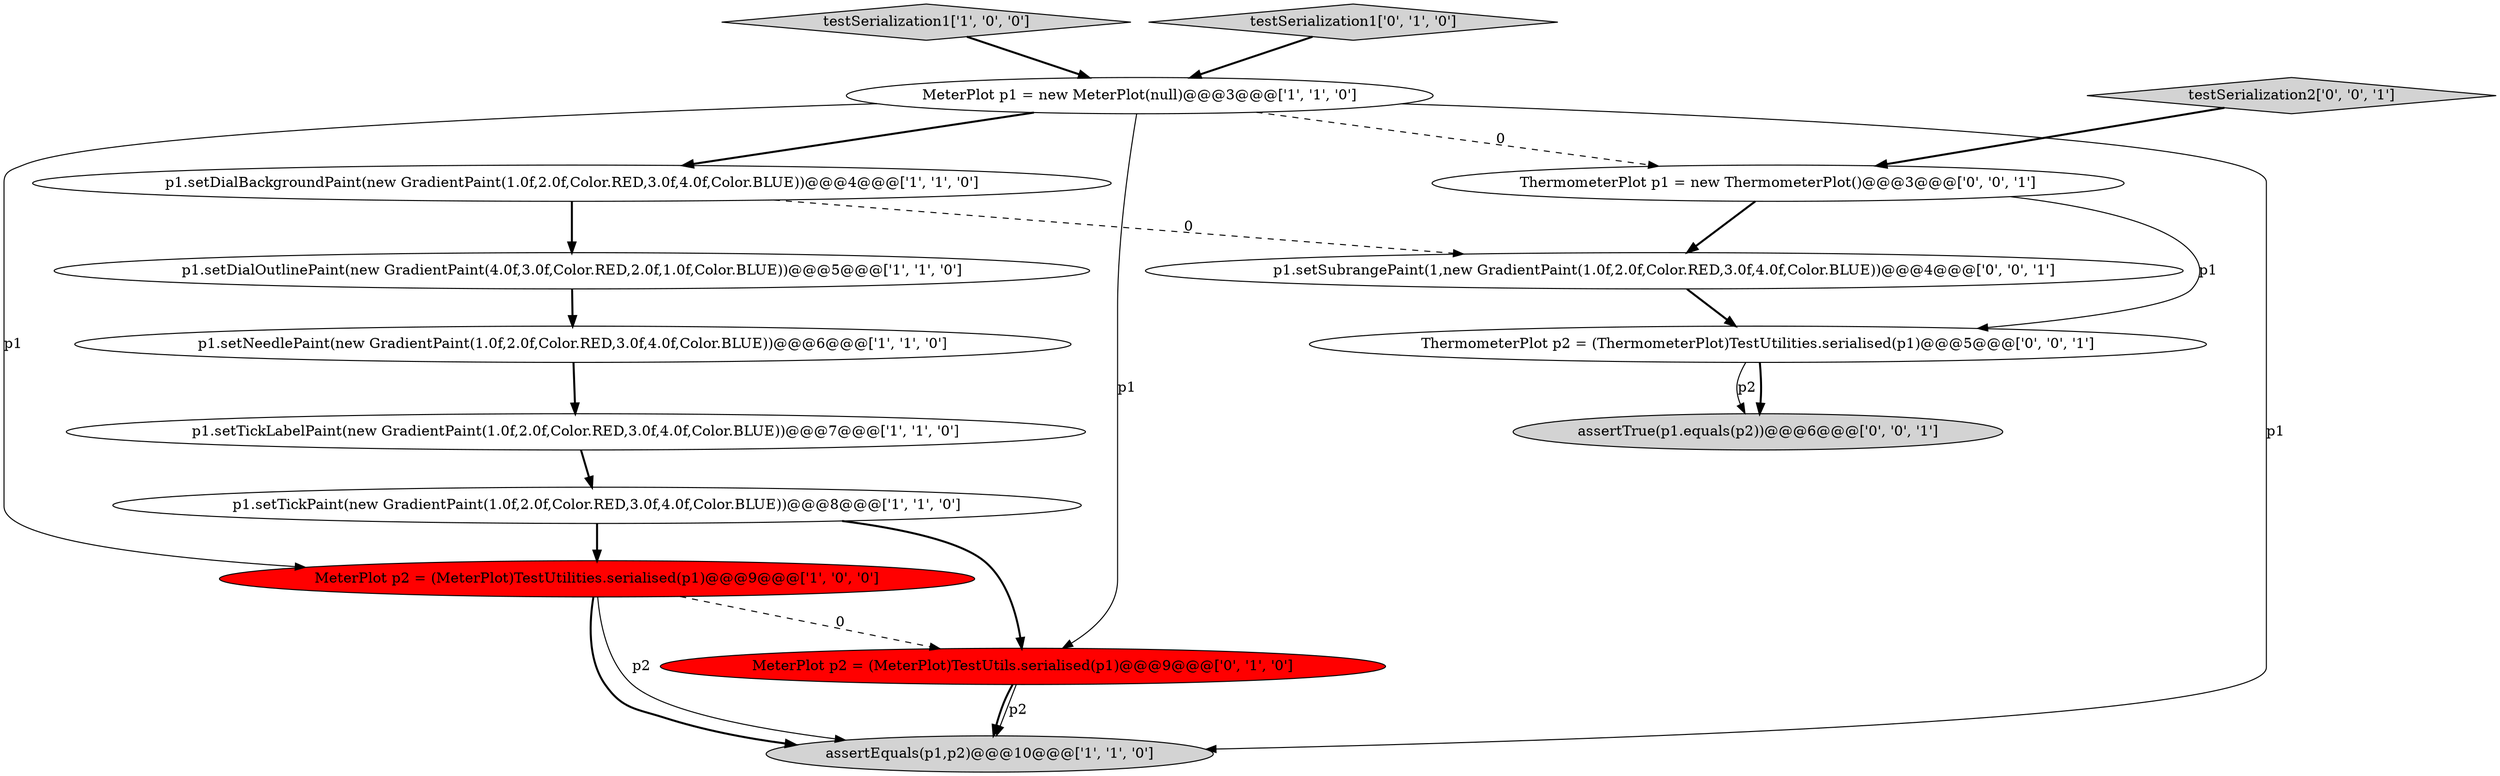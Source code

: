 digraph {
0 [style = filled, label = "MeterPlot p1 = new MeterPlot(null)@@@3@@@['1', '1', '0']", fillcolor = white, shape = ellipse image = "AAA0AAABBB1BBB"];
5 [style = filled, label = "MeterPlot p2 = (MeterPlot)TestUtilities.serialised(p1)@@@9@@@['1', '0', '0']", fillcolor = red, shape = ellipse image = "AAA1AAABBB1BBB"];
14 [style = filled, label = "assertTrue(p1.equals(p2))@@@6@@@['0', '0', '1']", fillcolor = lightgray, shape = ellipse image = "AAA0AAABBB3BBB"];
15 [style = filled, label = "testSerialization2['0', '0', '1']", fillcolor = lightgray, shape = diamond image = "AAA0AAABBB3BBB"];
8 [style = filled, label = "testSerialization1['1', '0', '0']", fillcolor = lightgray, shape = diamond image = "AAA0AAABBB1BBB"];
1 [style = filled, label = "p1.setTickLabelPaint(new GradientPaint(1.0f,2.0f,Color.RED,3.0f,4.0f,Color.BLUE))@@@7@@@['1', '1', '0']", fillcolor = white, shape = ellipse image = "AAA0AAABBB1BBB"];
2 [style = filled, label = "p1.setNeedlePaint(new GradientPaint(1.0f,2.0f,Color.RED,3.0f,4.0f,Color.BLUE))@@@6@@@['1', '1', '0']", fillcolor = white, shape = ellipse image = "AAA0AAABBB1BBB"];
10 [style = filled, label = "testSerialization1['0', '1', '0']", fillcolor = lightgray, shape = diamond image = "AAA0AAABBB2BBB"];
12 [style = filled, label = "ThermometerPlot p2 = (ThermometerPlot)TestUtilities.serialised(p1)@@@5@@@['0', '0', '1']", fillcolor = white, shape = ellipse image = "AAA0AAABBB3BBB"];
11 [style = filled, label = "ThermometerPlot p1 = new ThermometerPlot()@@@3@@@['0', '0', '1']", fillcolor = white, shape = ellipse image = "AAA0AAABBB3BBB"];
4 [style = filled, label = "assertEquals(p1,p2)@@@10@@@['1', '1', '0']", fillcolor = lightgray, shape = ellipse image = "AAA0AAABBB1BBB"];
6 [style = filled, label = "p1.setDialBackgroundPaint(new GradientPaint(1.0f,2.0f,Color.RED,3.0f,4.0f,Color.BLUE))@@@4@@@['1', '1', '0']", fillcolor = white, shape = ellipse image = "AAA0AAABBB1BBB"];
13 [style = filled, label = "p1.setSubrangePaint(1,new GradientPaint(1.0f,2.0f,Color.RED,3.0f,4.0f,Color.BLUE))@@@4@@@['0', '0', '1']", fillcolor = white, shape = ellipse image = "AAA0AAABBB3BBB"];
7 [style = filled, label = "p1.setDialOutlinePaint(new GradientPaint(4.0f,3.0f,Color.RED,2.0f,1.0f,Color.BLUE))@@@5@@@['1', '1', '0']", fillcolor = white, shape = ellipse image = "AAA0AAABBB1BBB"];
9 [style = filled, label = "MeterPlot p2 = (MeterPlot)TestUtils.serialised(p1)@@@9@@@['0', '1', '0']", fillcolor = red, shape = ellipse image = "AAA1AAABBB2BBB"];
3 [style = filled, label = "p1.setTickPaint(new GradientPaint(1.0f,2.0f,Color.RED,3.0f,4.0f,Color.BLUE))@@@8@@@['1', '1', '0']", fillcolor = white, shape = ellipse image = "AAA0AAABBB1BBB"];
0->5 [style = solid, label="p1"];
0->4 [style = solid, label="p1"];
0->6 [style = bold, label=""];
2->1 [style = bold, label=""];
9->4 [style = bold, label=""];
1->3 [style = bold, label=""];
5->9 [style = dashed, label="0"];
5->4 [style = solid, label="p2"];
0->11 [style = dashed, label="0"];
8->0 [style = bold, label=""];
3->9 [style = bold, label=""];
3->5 [style = bold, label=""];
13->12 [style = bold, label=""];
6->13 [style = dashed, label="0"];
15->11 [style = bold, label=""];
7->2 [style = bold, label=""];
10->0 [style = bold, label=""];
11->13 [style = bold, label=""];
5->4 [style = bold, label=""];
12->14 [style = bold, label=""];
9->4 [style = solid, label="p2"];
0->9 [style = solid, label="p1"];
11->12 [style = solid, label="p1"];
6->7 [style = bold, label=""];
12->14 [style = solid, label="p2"];
}
